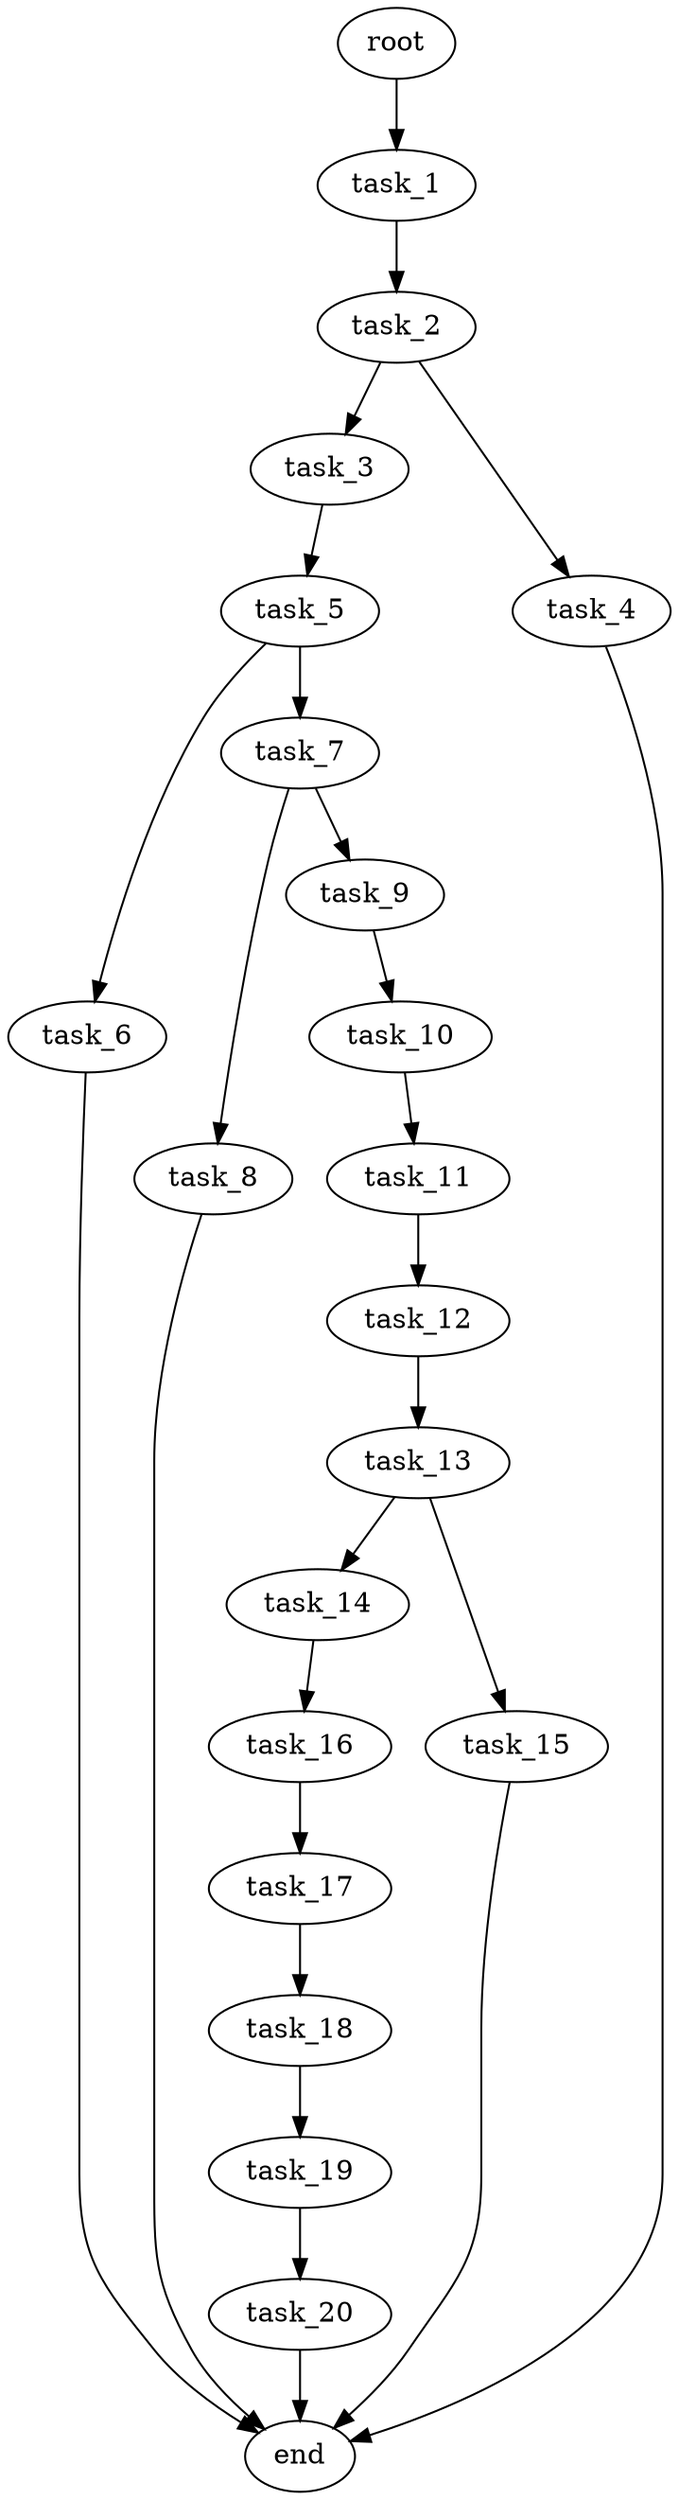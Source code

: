 digraph G {
  root [size="0.000000e+00"];
  task_1 [size="4.753348e+10"];
  task_2 [size="5.498486e+10"];
  task_3 [size="2.651301e+10"];
  task_4 [size="8.724458e+10"];
  task_5 [size="4.231956e+10"];
  task_6 [size="2.118770e+10"];
  task_7 [size="5.393422e+10"];
  task_8 [size="7.299581e+10"];
  task_9 [size="2.012309e+10"];
  task_10 [size="3.117851e+10"];
  task_11 [size="9.951498e+10"];
  task_12 [size="6.499131e+10"];
  task_13 [size="4.381563e+10"];
  task_14 [size="5.176241e+10"];
  task_15 [size="1.210921e+10"];
  task_16 [size="2.247749e+10"];
  task_17 [size="3.381518e+10"];
  task_18 [size="5.883499e+10"];
  task_19 [size="2.301917e+10"];
  task_20 [size="2.202954e+10"];
  end [size="0.000000e+00"];

  root -> task_1 [size="1.000000e-12"];
  task_1 -> task_2 [size="5.498486e+08"];
  task_2 -> task_3 [size="2.651301e+08"];
  task_2 -> task_4 [size="8.724458e+08"];
  task_3 -> task_5 [size="4.231956e+08"];
  task_4 -> end [size="1.000000e-12"];
  task_5 -> task_6 [size="2.118770e+08"];
  task_5 -> task_7 [size="5.393422e+08"];
  task_6 -> end [size="1.000000e-12"];
  task_7 -> task_8 [size="7.299581e+08"];
  task_7 -> task_9 [size="2.012309e+08"];
  task_8 -> end [size="1.000000e-12"];
  task_9 -> task_10 [size="3.117851e+08"];
  task_10 -> task_11 [size="9.951498e+08"];
  task_11 -> task_12 [size="6.499131e+08"];
  task_12 -> task_13 [size="4.381563e+08"];
  task_13 -> task_14 [size="5.176241e+08"];
  task_13 -> task_15 [size="1.210921e+08"];
  task_14 -> task_16 [size="2.247749e+08"];
  task_15 -> end [size="1.000000e-12"];
  task_16 -> task_17 [size="3.381518e+08"];
  task_17 -> task_18 [size="5.883499e+08"];
  task_18 -> task_19 [size="2.301917e+08"];
  task_19 -> task_20 [size="2.202954e+08"];
  task_20 -> end [size="1.000000e-12"];
}
